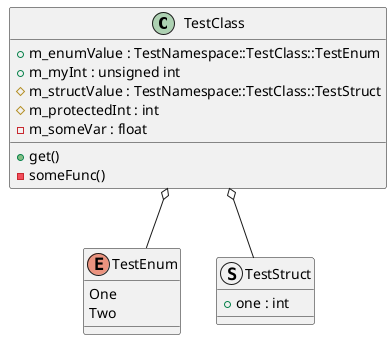 @startuml
class TestClass {
+m_enumValue : TestNamespace::TestClass::TestEnum
+get()
+m_myInt : unsigned int
#m_structValue : TestNamespace::TestClass::TestStruct
#m_protectedInt : int
-someFunc()
-m_someVar : float
}
enum TestEnum {
One
Two
}
TestClass o-- TestEnum
struct TestStruct {
+one : int
}
TestClass o-- TestStruct
@enduml